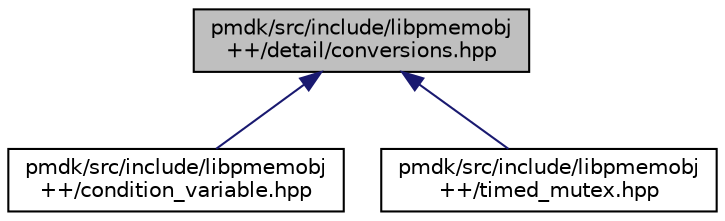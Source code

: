 digraph "pmdk/src/include/libpmemobj++/detail/conversions.hpp"
{
  edge [fontname="Helvetica",fontsize="10",labelfontname="Helvetica",labelfontsize="10"];
  node [fontname="Helvetica",fontsize="10",shape=record];
  Node1 [label="pmdk/src/include/libpmemobj\l++/detail/conversions.hpp",height=0.2,width=0.4,color="black", fillcolor="grey75", style="filled", fontcolor="black"];
  Node1 -> Node2 [dir="back",color="midnightblue",fontsize="10",style="solid",fontname="Helvetica"];
  Node2 [label="pmdk/src/include/libpmemobj\l++/condition_variable.hpp",height=0.2,width=0.4,color="black", fillcolor="white", style="filled",URL="$condition__variable_8hpp.html",tooltip="Pmem-resident condition variable. "];
  Node1 -> Node3 [dir="back",color="midnightblue",fontsize="10",style="solid",fontname="Helvetica"];
  Node3 [label="pmdk/src/include/libpmemobj\l++/timed_mutex.hpp",height=0.2,width=0.4,color="black", fillcolor="white", style="filled",URL="$timed__mutex_8hpp.html",tooltip="Pmem-resident timed_mutex. "];
}
